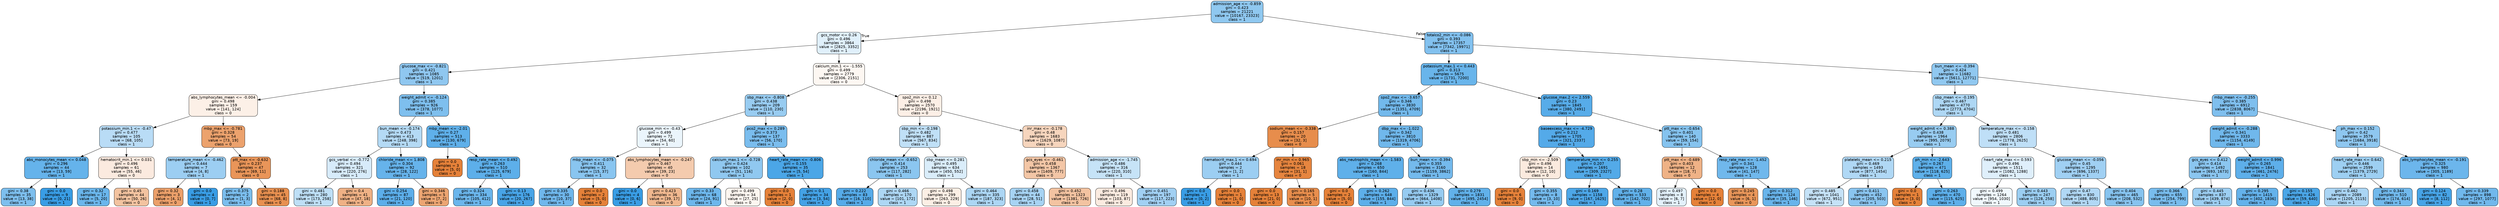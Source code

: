 digraph Tree {
node [shape=box, style="filled, rounded", color="black", fontname="helvetica"] ;
edge [fontname="helvetica"] ;
0 [label="admission_age <= -0.859\ngini = 0.423\nsamples = 21221\nvalue = [10167, 23323]\nclass = 1", fillcolor="#8fc8f0"] ;
1 [label="gcs_motor <= 0.26\ngini = 0.496\nsamples = 3864\nvalue = [2825, 3352]\nclass = 1", fillcolor="#e0f0fb"] ;
0 -> 1 [labeldistance=2.5, labelangle=45, headlabel="True"] ;
2 [label="glucose_max <= -0.821\ngini = 0.421\nsamples = 1085\nvalue = [519, 1201]\nclass = 1", fillcolor="#8fc7f0"] ;
1 -> 2 ;
3 [label="abs_lymphocytes_mean <= -0.004\ngini = 0.498\nsamples = 159\nvalue = [141, 124]\nclass = 0", fillcolor="#fcf0e7"] ;
2 -> 3 ;
4 [label="potassium_min.1 <= -0.47\ngini = 0.477\nsamples = 105\nvalue = [68, 105]\nclass = 1", fillcolor="#b9dcf6"] ;
3 -> 4 ;
5 [label="abs_monocytes_mean <= 0.048\ngini = 0.296\nsamples = 44\nvalue = [13, 59]\nclass = 1", fillcolor="#65b3eb"] ;
4 -> 5 ;
6 [label="gini = 0.38\nsamples = 35\nvalue = [13, 38]\nclass = 1", fillcolor="#7dbfee"] ;
5 -> 6 ;
7 [label="gini = 0.0\nsamples = 9\nvalue = [0, 21]\nclass = 1", fillcolor="#399de5"] ;
5 -> 7 ;
8 [label="hematocrit_min.1 <= 0.031\ngini = 0.496\nsamples = 61\nvalue = [55, 46]\nclass = 0", fillcolor="#fbeadf"] ;
4 -> 8 ;
9 [label="gini = 0.32\nsamples = 17\nvalue = [5, 20]\nclass = 1", fillcolor="#6ab6ec"] ;
8 -> 9 ;
10 [label="gini = 0.45\nsamples = 44\nvalue = [50, 26]\nclass = 0", fillcolor="#f3c3a0"] ;
8 -> 10 ;
11 [label="mbp_max <= -0.781\ngini = 0.328\nsamples = 54\nvalue = [73, 19]\nclass = 0", fillcolor="#eca26d"] ;
3 -> 11 ;
12 [label="temperature_mean <= -0.462\ngini = 0.444\nsamples = 7\nvalue = [4, 8]\nclass = 1", fillcolor="#9ccef2"] ;
11 -> 12 ;
13 [label="gini = 0.32\nsamples = 3\nvalue = [4, 1]\nclass = 0", fillcolor="#eca06a"] ;
12 -> 13 ;
14 [label="gini = 0.0\nsamples = 4\nvalue = [0, 7]\nclass = 1", fillcolor="#399de5"] ;
12 -> 14 ;
15 [label="ptt_max <= -0.632\ngini = 0.237\nsamples = 47\nvalue = [69, 11]\nclass = 0", fillcolor="#e99559"] ;
11 -> 15 ;
16 [label="gini = 0.375\nsamples = 2\nvalue = [1, 3]\nclass = 1", fillcolor="#7bbeee"] ;
15 -> 16 ;
17 [label="gini = 0.188\nsamples = 45\nvalue = [68, 8]\nclass = 0", fillcolor="#e89050"] ;
15 -> 17 ;
18 [label="weight_admit <= -0.124\ngini = 0.385\nsamples = 926\nvalue = [378, 1077]\nclass = 1", fillcolor="#7ebfee"] ;
2 -> 18 ;
19 [label="bun_mean <= -0.174\ngini = 0.473\nsamples = 413\nvalue = [248, 398]\nclass = 1", fillcolor="#b4daf5"] ;
18 -> 19 ;
20 [label="gcs_verbal <= -0.772\ngini = 0.494\nsamples = 321\nvalue = [220, 276]\nclass = 1", fillcolor="#d7ebfa"] ;
19 -> 20 ;
21 [label="gini = 0.481\nsamples = 280\nvalue = [173, 258]\nclass = 1", fillcolor="#bedff6"] ;
20 -> 21 ;
22 [label="gini = 0.4\nsamples = 41\nvalue = [47, 18]\nclass = 0", fillcolor="#efb185"] ;
20 -> 22 ;
23 [label="chloride_mean <= 1.808\ngini = 0.304\nsamples = 92\nvalue = [28, 122]\nclass = 1", fillcolor="#66b3eb"] ;
19 -> 23 ;
24 [label="gini = 0.254\nsamples = 87\nvalue = [21, 120]\nclass = 1", fillcolor="#5caeea"] ;
23 -> 24 ;
25 [label="gini = 0.346\nsamples = 5\nvalue = [7, 2]\nclass = 0", fillcolor="#eca572"] ;
23 -> 25 ;
26 [label="mbp_mean <= -2.01\ngini = 0.27\nsamples = 513\nvalue = [130, 679]\nclass = 1", fillcolor="#5fb0ea"] ;
18 -> 26 ;
27 [label="gini = 0.0\nsamples = 3\nvalue = [5, 0]\nclass = 0", fillcolor="#e58139"] ;
26 -> 27 ;
28 [label="resp_rate_mean <= 0.492\ngini = 0.263\nsamples = 510\nvalue = [125, 679]\nclass = 1", fillcolor="#5dafea"] ;
26 -> 28 ;
29 [label="gini = 0.324\nsamples = 334\nvalue = [105, 412]\nclass = 1", fillcolor="#6bb6ec"] ;
28 -> 29 ;
30 [label="gini = 0.13\nsamples = 176\nvalue = [20, 267]\nclass = 1", fillcolor="#48a4e7"] ;
28 -> 30 ;
31 [label="calcium_min.1 <= -1.555\ngini = 0.499\nsamples = 2779\nvalue = [2306, 2151]\nclass = 0", fillcolor="#fdf7f2"] ;
1 -> 31 ;
32 [label="sbp_max <= -0.808\ngini = 0.438\nsamples = 209\nvalue = [110, 230]\nclass = 1", fillcolor="#98ccf1"] ;
31 -> 32 ;
33 [label="glucose_min <= -0.43\ngini = 0.499\nsamples = 72\nvalue = [54, 60]\nclass = 1", fillcolor="#ebf5fc"] ;
32 -> 33 ;
34 [label="mbp_mean <= -0.075\ngini = 0.411\nsamples = 32\nvalue = [15, 37]\nclass = 1", fillcolor="#89c5f0"] ;
33 -> 34 ;
35 [label="gini = 0.335\nsamples = 30\nvalue = [10, 37]\nclass = 1", fillcolor="#6fb7ec"] ;
34 -> 35 ;
36 [label="gini = 0.0\nsamples = 2\nvalue = [5, 0]\nclass = 0", fillcolor="#e58139"] ;
34 -> 36 ;
37 [label="abs_lymphocytes_mean <= -0.247\ngini = 0.467\nsamples = 40\nvalue = [39, 23]\nclass = 0", fillcolor="#f4cbae"] ;
33 -> 37 ;
38 [label="gini = 0.0\nsamples = 4\nvalue = [0, 6]\nclass = 1", fillcolor="#399de5"] ;
37 -> 38 ;
39 [label="gini = 0.423\nsamples = 36\nvalue = [39, 17]\nclass = 0", fillcolor="#f0b88f"] ;
37 -> 39 ;
40 [label="pco2_max <= 0.289\ngini = 0.373\nsamples = 137\nvalue = [56, 170]\nclass = 1", fillcolor="#7abdee"] ;
32 -> 40 ;
41 [label="calcium_max.1 <= -0.728\ngini = 0.424\nsamples = 102\nvalue = [51, 116]\nclass = 1", fillcolor="#90c8f0"] ;
40 -> 41 ;
42 [label="gini = 0.33\nsamples = 68\nvalue = [24, 91]\nclass = 1", fillcolor="#6db7ec"] ;
41 -> 42 ;
43 [label="gini = 0.499\nsamples = 34\nvalue = [27, 25]\nclass = 0", fillcolor="#fdf6f0"] ;
41 -> 43 ;
44 [label="heart_rate_mean <= -0.806\ngini = 0.155\nsamples = 35\nvalue = [5, 54]\nclass = 1", fillcolor="#4ba6e7"] ;
40 -> 44 ;
45 [label="gini = 0.0\nsamples = 1\nvalue = [2, 0]\nclass = 0", fillcolor="#e58139"] ;
44 -> 45 ;
46 [label="gini = 0.1\nsamples = 34\nvalue = [3, 54]\nclass = 1", fillcolor="#44a2e6"] ;
44 -> 46 ;
47 [label="spo2_min <= 0.12\ngini = 0.498\nsamples = 2570\nvalue = [2196, 1921]\nclass = 0", fillcolor="#fcefe6"] ;
31 -> 47 ;
48 [label="sbp_min <= -0.198\ngini = 0.482\nsamples = 887\nvalue = [567, 834]\nclass = 1", fillcolor="#c0e0f7"] ;
47 -> 48 ;
49 [label="chloride_mean <= -0.652\ngini = 0.414\nsamples = 253\nvalue = [117, 282]\nclass = 1", fillcolor="#8bc6f0"] ;
48 -> 49 ;
50 [label="gini = 0.222\nsamples = 83\nvalue = [16, 110]\nclass = 1", fillcolor="#56abe9"] ;
49 -> 50 ;
51 [label="gini = 0.466\nsamples = 170\nvalue = [101, 172]\nclass = 1", fillcolor="#add7f4"] ;
49 -> 51 ;
52 [label="sbp_mean <= 0.281\ngini = 0.495\nsamples = 634\nvalue = [450, 552]\nclass = 1", fillcolor="#daedfa"] ;
48 -> 52 ;
53 [label="gini = 0.498\nsamples = 299\nvalue = [263, 229]\nclass = 0", fillcolor="#fcefe5"] ;
52 -> 53 ;
54 [label="gini = 0.464\nsamples = 335\nvalue = [187, 323]\nclass = 1", fillcolor="#acd6f4"] ;
52 -> 54 ;
55 [label="inr_max <= -0.178\ngini = 0.48\nsamples = 1683\nvalue = [1629, 1087]\nclass = 0", fillcolor="#f6d5bd"] ;
47 -> 55 ;
56 [label="gcs_eyes <= -0.461\ngini = 0.458\nsamples = 1367\nvalue = [1409, 777]\nclass = 0", fillcolor="#f3c6a6"] ;
55 -> 56 ;
57 [label="gini = 0.458\nsamples = 44\nvalue = [28, 51]\nclass = 1", fillcolor="#a6d3f3"] ;
56 -> 57 ;
58 [label="gini = 0.452\nsamples = 1323\nvalue = [1381, 726]\nclass = 0", fillcolor="#f3c3a1"] ;
56 -> 58 ;
59 [label="admission_age <= -1.745\ngini = 0.486\nsamples = 316\nvalue = [220, 310]\nclass = 1", fillcolor="#c6e3f7"] ;
55 -> 59 ;
60 [label="gini = 0.496\nsamples = 119\nvalue = [103, 87]\nclass = 0", fillcolor="#fbebe0"] ;
59 -> 60 ;
61 [label="gini = 0.451\nsamples = 197\nvalue = [117, 223]\nclass = 1", fillcolor="#a1d0f3"] ;
59 -> 61 ;
62 [label="totalco2_min <= -0.086\ngini = 0.393\nsamples = 17357\nvalue = [7342, 19971]\nclass = 1", fillcolor="#82c1ef"] ;
0 -> 62 [labeldistance=2.5, labelangle=-45, headlabel="False"] ;
63 [label="potassium_max.1 <= 0.443\ngini = 0.313\nsamples = 5675\nvalue = [1731, 7200]\nclass = 1", fillcolor="#69b5eb"] ;
62 -> 63 ;
64 [label="spo2_max <= -3.657\ngini = 0.346\nsamples = 3830\nvalue = [1351, 4709]\nclass = 1", fillcolor="#72b9ec"] ;
63 -> 64 ;
65 [label="sodium_mean <= -0.338\ngini = 0.157\nsamples = 20\nvalue = [32, 3]\nclass = 0", fillcolor="#e78d4c"] ;
64 -> 65 ;
66 [label="hematocrit_max.1 <= 0.694\ngini = 0.444\nsamples = 2\nvalue = [1, 2]\nclass = 1", fillcolor="#9ccef2"] ;
65 -> 66 ;
67 [label="gini = 0.0\nsamples = 1\nvalue = [0, 2]\nclass = 1", fillcolor="#399de5"] ;
66 -> 67 ;
68 [label="gini = 0.0\nsamples = 1\nvalue = [1, 0]\nclass = 0", fillcolor="#e58139"] ;
66 -> 68 ;
69 [label="inr_min <= 0.965\ngini = 0.061\nsamples = 18\nvalue = [31, 1]\nclass = 0", fillcolor="#e6853f"] ;
65 -> 69 ;
70 [label="gini = 0.0\nsamples = 13\nvalue = [21, 0]\nclass = 0", fillcolor="#e58139"] ;
69 -> 70 ;
71 [label="gini = 0.165\nsamples = 5\nvalue = [10, 1]\nclass = 0", fillcolor="#e88e4d"] ;
69 -> 71 ;
72 [label="dbp_max <= -1.022\ngini = 0.342\nsamples = 3810\nvalue = [1319, 4706]\nclass = 1", fillcolor="#70b8ec"] ;
64 -> 72 ;
73 [label="abs_neutrophils_mean <= -1.583\ngini = 0.268\nsamples = 650\nvalue = [160, 844]\nclass = 1", fillcolor="#5fb0ea"] ;
72 -> 73 ;
74 [label="gini = 0.0\nsamples = 2\nvalue = [5, 0]\nclass = 0", fillcolor="#e58139"] ;
73 -> 74 ;
75 [label="gini = 0.262\nsamples = 648\nvalue = [155, 844]\nclass = 1", fillcolor="#5dafea"] ;
73 -> 75 ;
76 [label="bun_mean <= -0.394\ngini = 0.355\nsamples = 3160\nvalue = [1159, 3862]\nclass = 1", fillcolor="#74baed"] ;
72 -> 76 ;
77 [label="gini = 0.436\nsamples = 1329\nvalue = [664, 1408]\nclass = 1", fillcolor="#96cbf1"] ;
76 -> 77 ;
78 [label="gini = 0.279\nsamples = 1831\nvalue = [495, 2454]\nclass = 1", fillcolor="#61b1ea"] ;
76 -> 78 ;
79 [label="glucose_max.2 <= 2.559\ngini = 0.23\nsamples = 1845\nvalue = [380, 2491]\nclass = 1", fillcolor="#57ace9"] ;
63 -> 79 ;
80 [label="baseexcess_max <= -4.729\ngini = 0.212\nsamples = 1705\nvalue = [321, 2337]\nclass = 1", fillcolor="#54aae9"] ;
79 -> 80 ;
81 [label="sbp_min <= -2.509\ngini = 0.496\nsamples = 14\nvalue = [12, 10]\nclass = 0", fillcolor="#fbeade"] ;
80 -> 81 ;
82 [label="gini = 0.0\nsamples = 6\nvalue = [9, 0]\nclass = 0", fillcolor="#e58139"] ;
81 -> 82 ;
83 [label="gini = 0.355\nsamples = 8\nvalue = [3, 10]\nclass = 1", fillcolor="#74baed"] ;
81 -> 83 ;
84 [label="temperature_min <= 0.255\ngini = 0.207\nsamples = 1691\nvalue = [309, 2327]\nclass = 1", fillcolor="#53aae8"] ;
80 -> 84 ;
85 [label="gini = 0.169\nsamples = 1158\nvalue = [167, 1625]\nclass = 1", fillcolor="#4da7e8"] ;
84 -> 85 ;
86 [label="gini = 0.28\nsamples = 533\nvalue = [142, 702]\nclass = 1", fillcolor="#61b1ea"] ;
84 -> 86 ;
87 [label="ptt_max <= -0.654\ngini = 0.401\nsamples = 140\nvalue = [59, 154]\nclass = 1", fillcolor="#85c3ef"] ;
79 -> 87 ;
88 [label="ptt_max <= -0.689\ngini = 0.403\nsamples = 12\nvalue = [18, 7]\nclass = 0", fillcolor="#efb286"] ;
87 -> 88 ;
89 [label="gini = 0.497\nsamples = 8\nvalue = [6, 7]\nclass = 1", fillcolor="#e3f1fb"] ;
88 -> 89 ;
90 [label="gini = 0.0\nsamples = 4\nvalue = [12, 0]\nclass = 0", fillcolor="#e58139"] ;
88 -> 90 ;
91 [label="resp_rate_max <= -1.452\ngini = 0.341\nsamples = 128\nvalue = [41, 147]\nclass = 1", fillcolor="#70b8ec"] ;
87 -> 91 ;
92 [label="gini = 0.245\nsamples = 4\nvalue = [6, 1]\nclass = 0", fillcolor="#e9965a"] ;
91 -> 92 ;
93 [label="gini = 0.312\nsamples = 124\nvalue = [35, 146]\nclass = 1", fillcolor="#68b4eb"] ;
91 -> 93 ;
94 [label="bun_mean <= -0.394\ngini = 0.424\nsamples = 11682\nvalue = [5611, 12771]\nclass = 1", fillcolor="#90c8f0"] ;
62 -> 94 ;
95 [label="sbp_mean <= -0.195\ngini = 0.467\nsamples = 4770\nvalue = [2773, 4704]\nclass = 1", fillcolor="#aed7f4"] ;
94 -> 95 ;
96 [label="weight_admit <= 0.388\ngini = 0.438\nsamples = 1964\nvalue = [995, 2079]\nclass = 1", fillcolor="#98ccf1"] ;
95 -> 96 ;
97 [label="platelets_mean <= 0.215\ngini = 0.469\nsamples = 1493\nvalue = [877, 1454]\nclass = 1", fillcolor="#b0d8f5"] ;
96 -> 97 ;
98 [label="gini = 0.485\nsamples = 1041\nvalue = [672, 951]\nclass = 1", fillcolor="#c5e2f7"] ;
97 -> 98 ;
99 [label="gini = 0.411\nsamples = 452\nvalue = [205, 503]\nclass = 1", fillcolor="#8ac5f0"] ;
97 -> 99 ;
100 [label="ph_min <= -2.643\ngini = 0.267\nsamples = 471\nvalue = [118, 625]\nclass = 1", fillcolor="#5eb0ea"] ;
96 -> 100 ;
101 [label="gini = 0.0\nsamples = 1\nvalue = [3, 0]\nclass = 0", fillcolor="#e58139"] ;
100 -> 101 ;
102 [label="gini = 0.263\nsamples = 470\nvalue = [115, 625]\nclass = 1", fillcolor="#5dafea"] ;
100 -> 102 ;
103 [label="temperature_max <= -0.158\ngini = 0.481\nsamples = 2806\nvalue = [1778, 2625]\nclass = 1", fillcolor="#bfdff7"] ;
95 -> 103 ;
104 [label="heart_rate_max <= 0.593\ngini = 0.496\nsamples = 1511\nvalue = [1082, 1288]\nclass = 1", fillcolor="#dfeffb"] ;
103 -> 104 ;
105 [label="gini = 0.499\nsamples = 1264\nvalue = [954, 1030]\nclass = 1", fillcolor="#f0f8fd"] ;
104 -> 105 ;
106 [label="gini = 0.443\nsamples = 247\nvalue = [128, 258]\nclass = 1", fillcolor="#9bcef2"] ;
104 -> 106 ;
107 [label="glucose_mean <= -0.056\ngini = 0.45\nsamples = 1295\nvalue = [696, 1337]\nclass = 1", fillcolor="#a0d0f3"] ;
103 -> 107 ;
108 [label="gini = 0.47\nsamples = 830\nvalue = [488, 805]\nclass = 1", fillcolor="#b1d8f5"] ;
107 -> 108 ;
109 [label="gini = 0.404\nsamples = 465\nvalue = [208, 532]\nclass = 1", fillcolor="#86c3ef"] ;
107 -> 109 ;
110 [label="mbp_mean <= -0.255\ngini = 0.385\nsamples = 6912\nvalue = [2838, 8067]\nclass = 1", fillcolor="#7fbfee"] ;
94 -> 110 ;
111 [label="weight_admit <= -0.288\ngini = 0.341\nsamples = 3333\nvalue = [1154, 4149]\nclass = 1", fillcolor="#70b8ec"] ;
110 -> 111 ;
112 [label="gcs_eyes <= 0.412\ngini = 0.414\nsamples = 1492\nvalue = [693, 1673]\nclass = 1", fillcolor="#8bc6f0"] ;
111 -> 112 ;
113 [label="gini = 0.366\nsamples = 655\nvalue = [254, 799]\nclass = 1", fillcolor="#78bced"] ;
112 -> 113 ;
114 [label="gini = 0.445\nsamples = 837\nvalue = [439, 874]\nclass = 1", fillcolor="#9ccef2"] ;
112 -> 114 ;
115 [label="weight_admit <= 0.996\ngini = 0.265\nsamples = 1841\nvalue = [461, 2476]\nclass = 1", fillcolor="#5eafea"] ;
111 -> 115 ;
116 [label="gini = 0.295\nsamples = 1415\nvalue = [402, 1836]\nclass = 1", fillcolor="#64b2eb"] ;
115 -> 116 ;
117 [label="gini = 0.155\nsamples = 426\nvalue = [59, 640]\nclass = 1", fillcolor="#4ba6e7"] ;
115 -> 117 ;
118 [label="ph_max <= 0.152\ngini = 0.42\nsamples = 3579\nvalue = [1684, 3918]\nclass = 1", fillcolor="#8ec7f0"] ;
110 -> 118 ;
119 [label="heart_rate_max <= 0.642\ngini = 0.446\nsamples = 2599\nvalue = [1379, 2729]\nclass = 1", fillcolor="#9dcff2"] ;
118 -> 119 ;
120 [label="gini = 0.462\nsamples = 2089\nvalue = [1205, 2115]\nclass = 1", fillcolor="#aad5f4"] ;
119 -> 120 ;
121 [label="gini = 0.344\nsamples = 510\nvalue = [174, 614]\nclass = 1", fillcolor="#71b9ec"] ;
119 -> 121 ;
122 [label="abs_lymphocytes_mean <= -0.191\ngini = 0.325\nsamples = 980\nvalue = [305, 1189]\nclass = 1", fillcolor="#6cb6ec"] ;
118 -> 122 ;
123 [label="gini = 0.124\nsamples = 82\nvalue = [8, 112]\nclass = 1", fillcolor="#47a4e7"] ;
122 -> 123 ;
124 [label="gini = 0.339\nsamples = 898\nvalue = [297, 1077]\nclass = 1", fillcolor="#70b8ec"] ;
122 -> 124 ;
}
